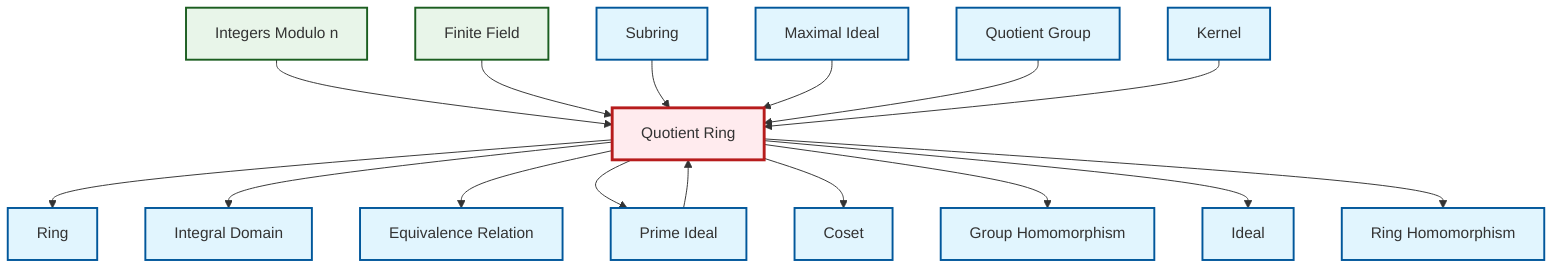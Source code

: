 graph TD
    classDef definition fill:#e1f5fe,stroke:#01579b,stroke-width:2px
    classDef theorem fill:#f3e5f5,stroke:#4a148c,stroke-width:2px
    classDef axiom fill:#fff3e0,stroke:#e65100,stroke-width:2px
    classDef example fill:#e8f5e9,stroke:#1b5e20,stroke-width:2px
    classDef current fill:#ffebee,stroke:#b71c1c,stroke-width:3px
    ex-quotient-integers-mod-n["Integers Modulo n"]:::example
    def-subring["Subring"]:::definition
    def-ideal["Ideal"]:::definition
    def-ring-homomorphism["Ring Homomorphism"]:::definition
    ex-finite-field["Finite Field"]:::example
    def-coset["Coset"]:::definition
    def-kernel["Kernel"]:::definition
    def-quotient-group["Quotient Group"]:::definition
    def-homomorphism["Group Homomorphism"]:::definition
    def-prime-ideal["Prime Ideal"]:::definition
    def-quotient-ring["Quotient Ring"]:::definition
    def-equivalence-relation["Equivalence Relation"]:::definition
    def-ring["Ring"]:::definition
    def-maximal-ideal["Maximal Ideal"]:::definition
    def-integral-domain["Integral Domain"]:::definition
    def-quotient-ring --> def-ring
    ex-quotient-integers-mod-n --> def-quotient-ring
    def-quotient-ring --> def-integral-domain
    ex-finite-field --> def-quotient-ring
    def-quotient-ring --> def-equivalence-relation
    def-quotient-ring --> def-prime-ideal
    def-subring --> def-quotient-ring
    def-quotient-ring --> def-coset
    def-maximal-ideal --> def-quotient-ring
    def-quotient-ring --> def-homomorphism
    def-quotient-ring --> def-ideal
    def-quotient-group --> def-quotient-ring
    def-kernel --> def-quotient-ring
    def-prime-ideal --> def-quotient-ring
    def-quotient-ring --> def-ring-homomorphism
    class def-quotient-ring current